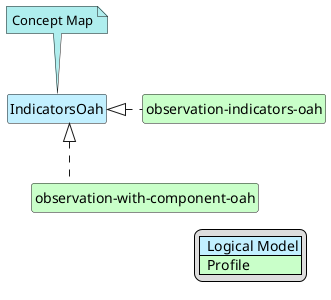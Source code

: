 @startuml
hide circle
hide stereotype
hide members
hide methods
skinparam linetype ortho
skinparam class {
BackgroundColor<<LogicalModel>> #APPLICATION
BackgroundColor<<Profile>> #TECHNOLOGY
}
legend right
| <#APPLICATION>  Logical Model |
| <#TECHNOLOGY>  Profile |
endlegend
class "IndicatorsOah" <<LogicalModel>> [[StructureDefinition-IndicatorsOah.html]]
note top #PaleTurquoise [[ConceptMap-IndicatorsOah2FHIR.html]]
Concept Map
endnote
class "observation-indicators-oah" <<Profile>> [[StructureDefinition-observation-indicators-oah.html]]
"IndicatorsOah" <|. "observation-indicators-oah"
class "observation-with-component-oah" <<Profile>> [[StructureDefinition-observation-with-component-oah.html]]
"IndicatorsOah" <|. "observation-with-component-oah"
"observation-indicators-oah" -d[hidden]-> "observation-with-component-oah"
@enduml